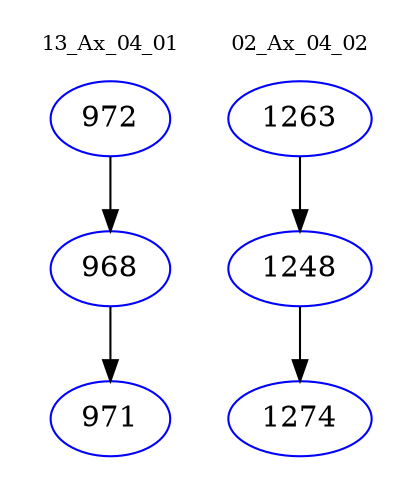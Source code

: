 digraph{
subgraph cluster_0 {
color = white
label = "13_Ax_04_01";
fontsize=10;
T0_972 [label="972", color="blue"]
T0_972 -> T0_968 [color="black"]
T0_968 [label="968", color="blue"]
T0_968 -> T0_971 [color="black"]
T0_971 [label="971", color="blue"]
}
subgraph cluster_1 {
color = white
label = "02_Ax_04_02";
fontsize=10;
T1_1263 [label="1263", color="blue"]
T1_1263 -> T1_1248 [color="black"]
T1_1248 [label="1248", color="blue"]
T1_1248 -> T1_1274 [color="black"]
T1_1274 [label="1274", color="blue"]
}
}
